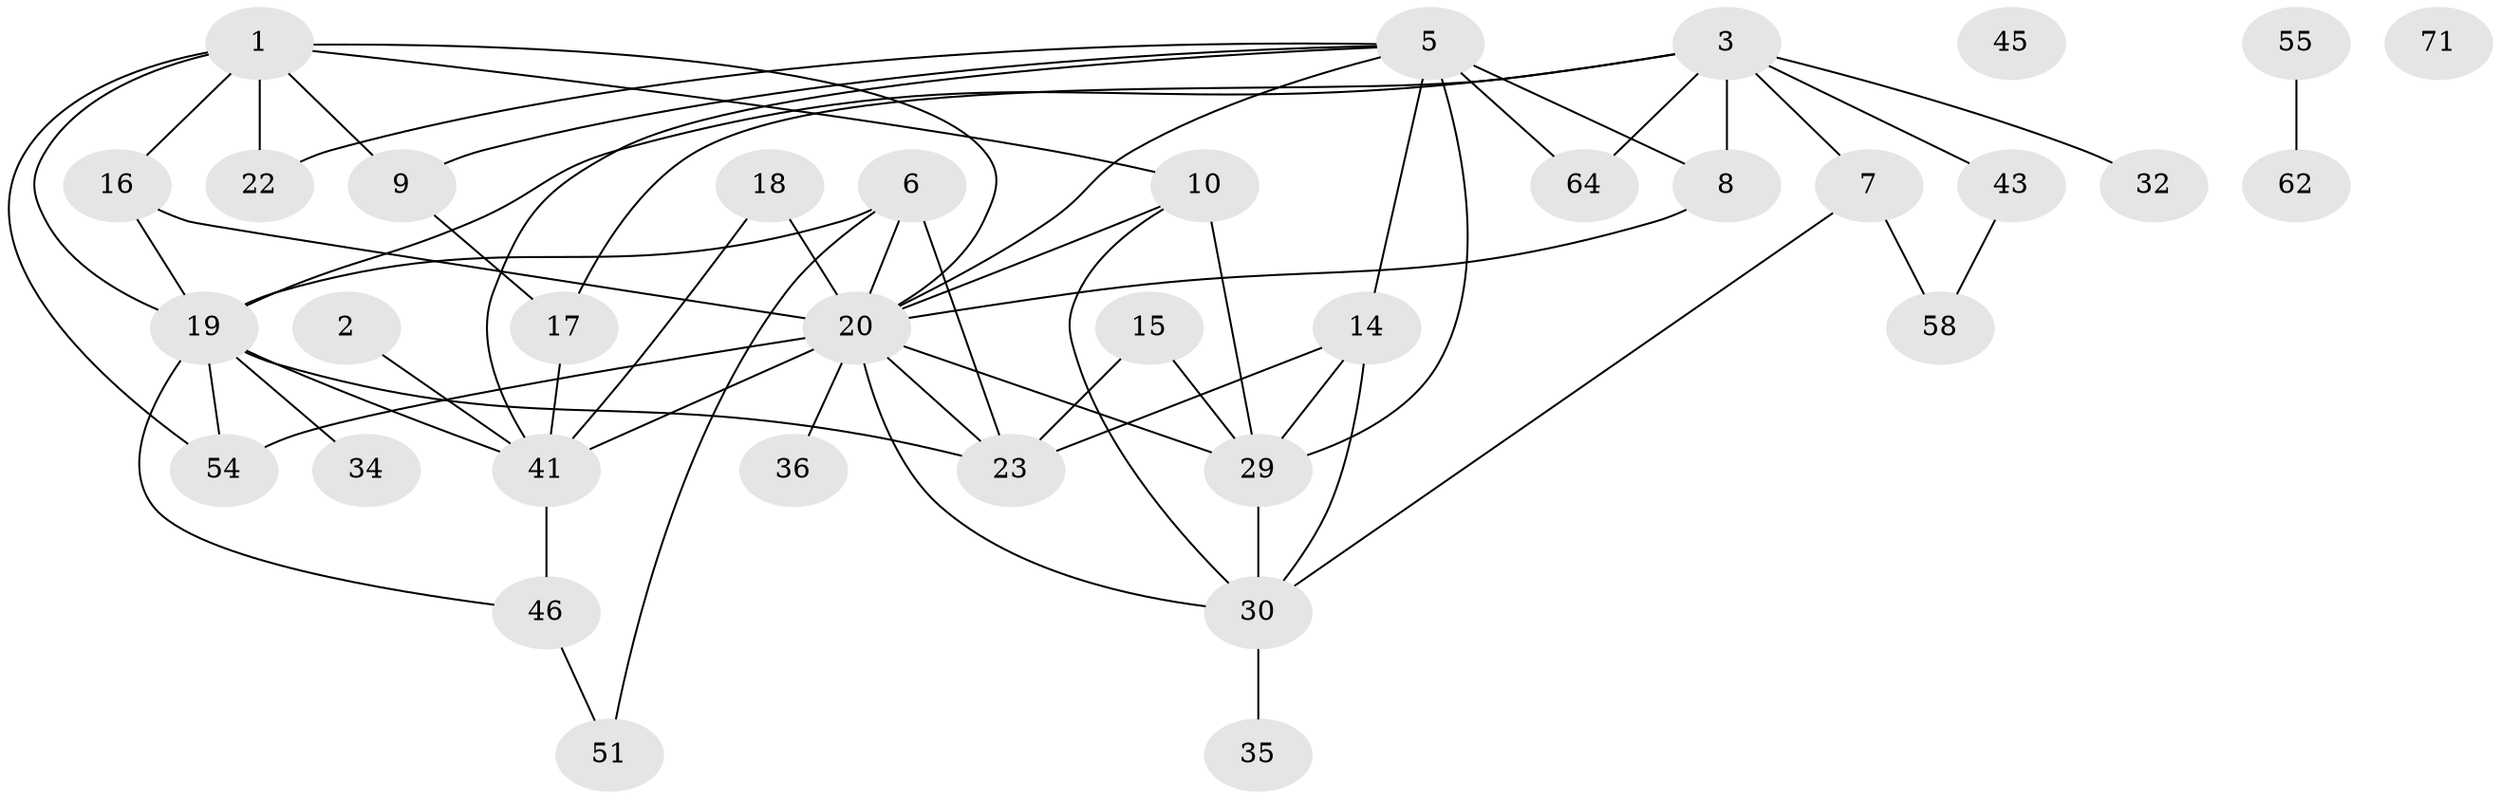 // original degree distribution, {3: 0.352112676056338, 1: 0.15492957746478872, 4: 0.1267605633802817, 5: 0.07042253521126761, 2: 0.19718309859154928, 8: 0.014084507042253521, 6: 0.04225352112676056, 0: 0.028169014084507043, 7: 0.014084507042253521}
// Generated by graph-tools (version 1.1) at 2025/12/03/09/25 04:12:54]
// undirected, 35 vertices, 61 edges
graph export_dot {
graph [start="1"]
  node [color=gray90,style=filled];
  1 [super="+4+12"];
  2;
  3 [super="+44"];
  5 [super="+26+13"];
  6 [super="+68+28+11"];
  7 [super="+59+21"];
  8 [super="+31"];
  9;
  10 [super="+37+56"];
  14;
  15;
  16;
  17 [super="+25"];
  18;
  19 [super="+49+57+48"];
  20 [super="+38+47+27"];
  22;
  23 [super="+33"];
  29 [super="+60"];
  30 [super="+42"];
  32;
  34;
  35;
  36;
  41 [super="+70+50+63"];
  43 [super="+61"];
  45;
  46;
  51;
  54;
  55;
  58;
  62;
  64;
  71;
  1 -- 16;
  1 -- 54;
  1 -- 9;
  1 -- 10;
  1 -- 20;
  1 -- 19;
  1 -- 22;
  2 -- 41;
  3 -- 64;
  3 -- 32;
  3 -- 7 [weight=2];
  3 -- 19 [weight=2];
  3 -- 17;
  3 -- 43;
  3 -- 8;
  5 -- 41;
  5 -- 8;
  5 -- 9;
  5 -- 14;
  5 -- 22;
  5 -- 29 [weight=3];
  5 -- 20;
  5 -- 64;
  6 -- 19;
  6 -- 51;
  6 -- 20;
  6 -- 23;
  7 -- 58;
  7 -- 30;
  8 -- 20;
  9 -- 17;
  10 -- 29;
  10 -- 30;
  10 -- 20;
  14 -- 29;
  14 -- 30;
  14 -- 23;
  15 -- 23;
  15 -- 29;
  16 -- 19;
  16 -- 20;
  17 -- 41;
  18 -- 41;
  18 -- 20;
  19 -- 41 [weight=2];
  19 -- 54;
  19 -- 46;
  19 -- 34;
  19 -- 23;
  20 -- 23;
  20 -- 36;
  20 -- 41 [weight=2];
  20 -- 54;
  20 -- 29;
  20 -- 30;
  29 -- 30;
  30 -- 35;
  41 -- 46;
  43 -- 58;
  46 -- 51;
  55 -- 62;
}
